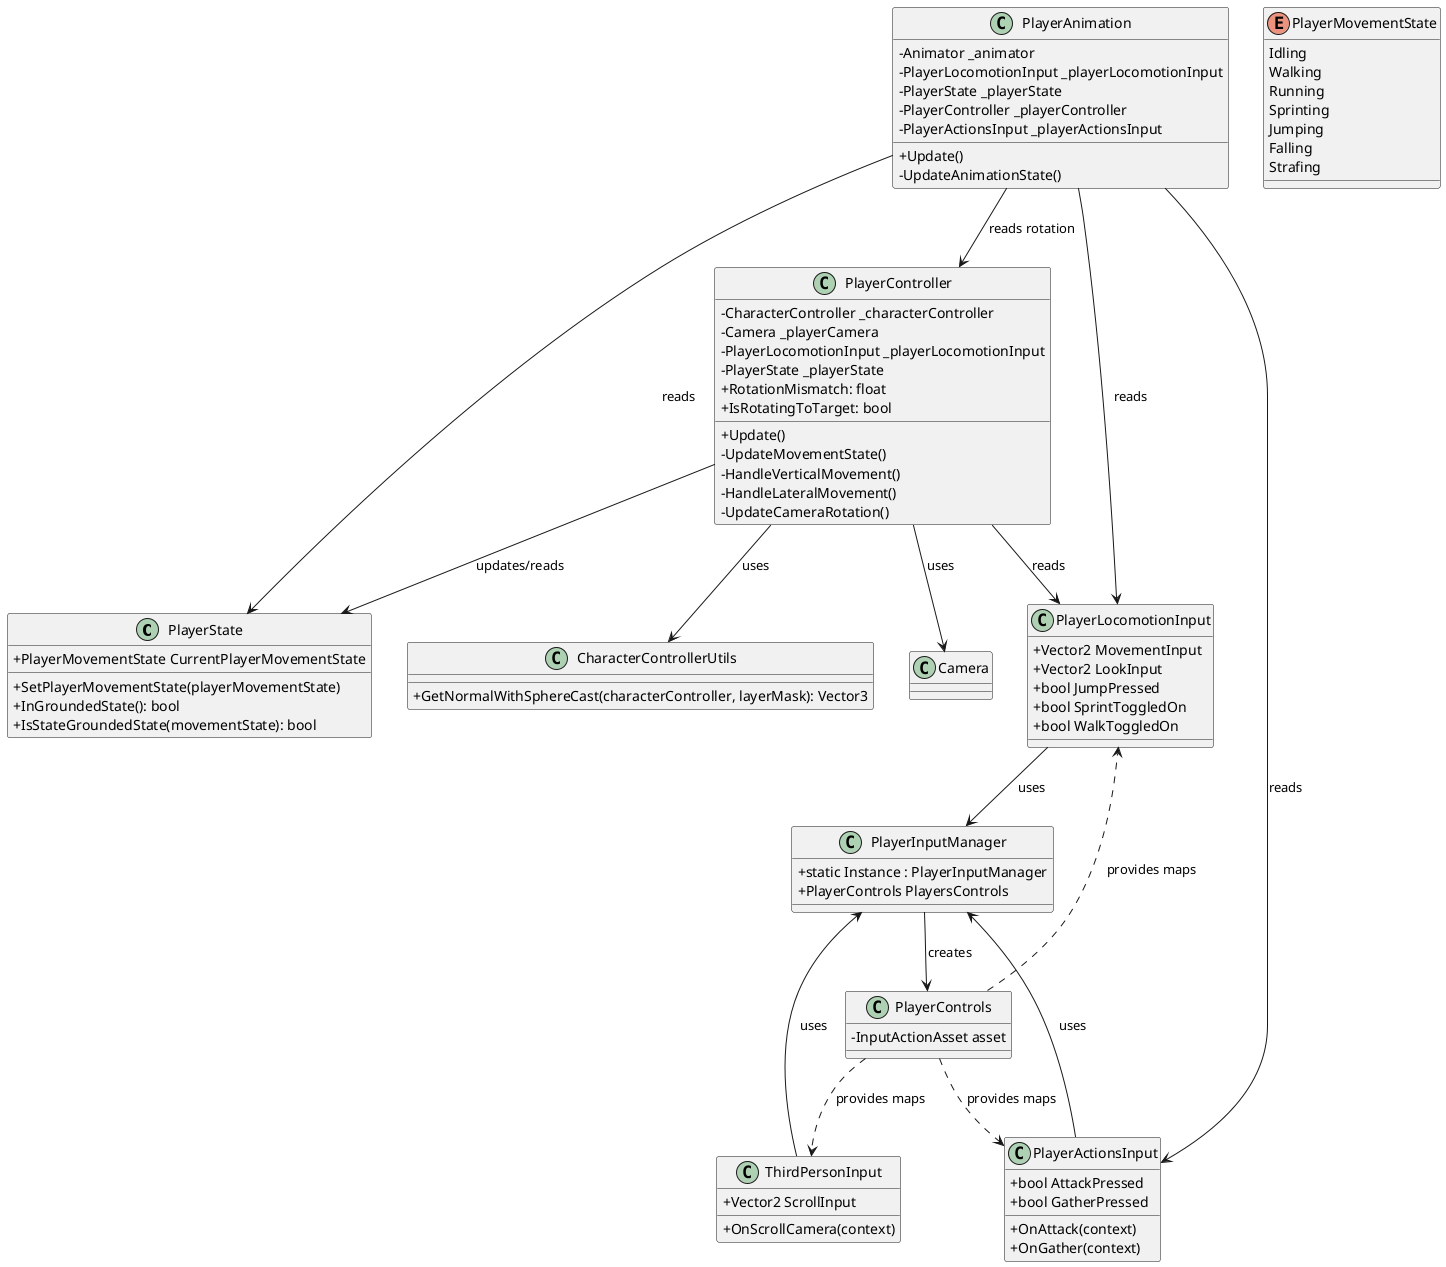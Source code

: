 @startuml GlobalClasses
skinparam classAttributeIconSize 0

' PlayerState
class PlayerState {
  +PlayerMovementState CurrentPlayerMovementState
  +SetPlayerMovementState(playerMovementState)
  +InGroundedState(): bool
  +IsStateGroundedState(movementState): bool
}

' PlayerController
class PlayerController {
  -CharacterController _characterController
  -Camera _playerCamera
  -PlayerLocomotionInput _playerLocomotionInput
  -PlayerState _playerState
  +RotationMismatch: float
  +IsRotatingToTarget: bool
  +Update()
  -UpdateMovementState()
  -HandleVerticalMovement()
  -HandleLateralMovement()
  -UpdateCameraRotation()
}

' PlayerAnimation
class PlayerAnimation {
  -Animator _animator
  -PlayerLocomotionInput _playerLocomotionInput
  -PlayerState _playerState
  -PlayerController _playerController
  -PlayerActionsInput _playerActionsInput
  +Update()
  -UpdateAnimationState()
}

' CharacterControllerUtils
class CharacterControllerUtils {
  +GetNormalWithSphereCast(characterController, layerMask): Vector3
}

' ThirdPersonInput
class ThirdPersonInput {
  +Vector2 ScrollInput
  +OnScrollCamera(context)
}

' PlayerLocomotionInput
class PlayerLocomotionInput {
  +Vector2 MovementInput
  +Vector2 LookInput
  +bool JumpPressed
  +bool SprintToggledOn
  +bool WalkToggledOn
}

' PlayerInputManager
class PlayerInputManager {
  +static Instance : PlayerInputManager
  +PlayerControls PlayersControls
}

' PlayerActionsInput
class PlayerActionsInput {
  +bool AttackPressed
  +bool GatherPressed
  +OnAttack(context)
  +OnGather(context)
}

' PlayerControls (autogenerated)
class PlayerControls {
  -InputActionAsset asset
}

' Enumerations
enum PlayerMovementState {
  Idling
  Walking
  Running
  Sprinting
  Jumping
  Falling
  Strafing
}

' Relaciones
PlayerController --> PlayerLocomotionInput : reads
PlayerController --> PlayerState : updates/reads
PlayerController --> CharacterControllerUtils : uses
PlayerController --> Camera : uses
PlayerAnimation --> PlayerLocomotionInput : reads
PlayerAnimation --> PlayerState : reads
PlayerAnimation --> PlayerController : reads rotation
PlayerAnimation --> PlayerActionsInput : reads
ThirdPersonInput --> PlayerInputManager : uses
PlayerLocomotionInput --> PlayerInputManager : uses
PlayerActionsInput --> PlayerInputManager : uses
PlayerInputManager --> PlayerControls : creates
PlayerControls ..> PlayerLocomotionInput : provides maps
PlayerControls ..> ThirdPersonInput : provides maps
PlayerControls ..> PlayerActionsInput : provides maps

@enduml
